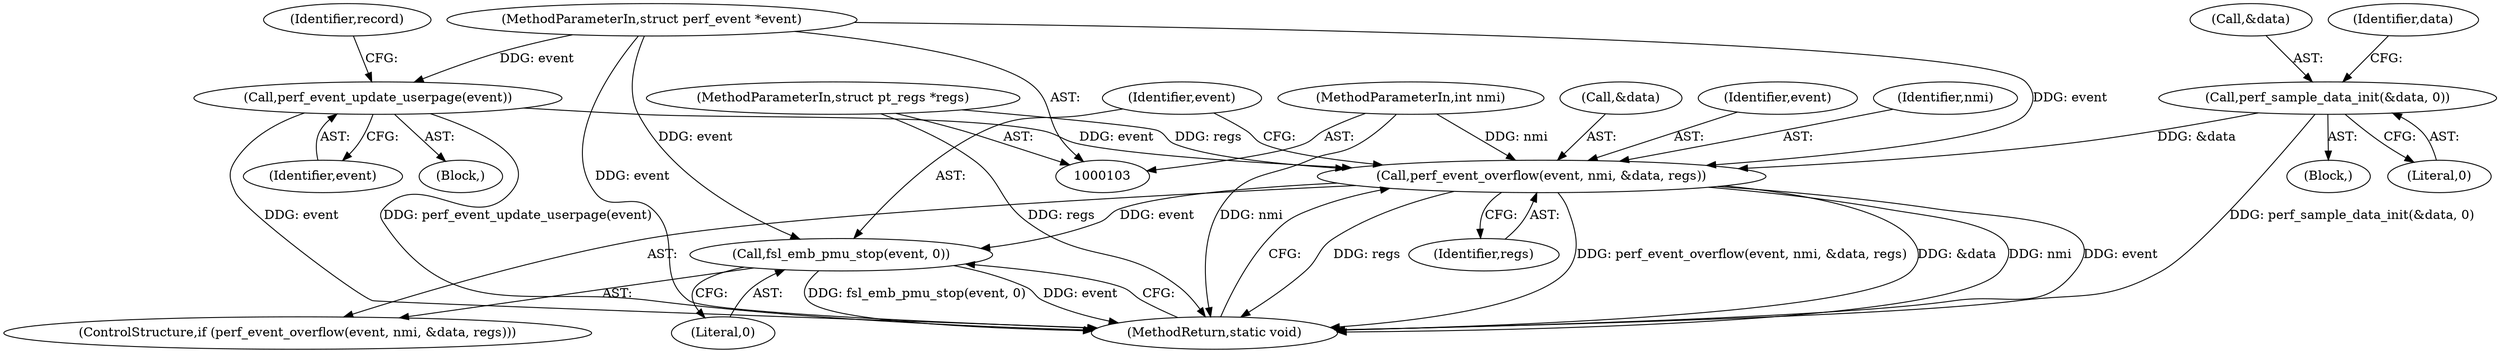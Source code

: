 digraph "1_linux_a8b0ca17b80e92faab46ee7179ba9e99ccb61233_18@del" {
"1000255" [label="(Call,perf_event_overflow(event, nmi, &data, regs))"];
"1000235" [label="(Call,perf_event_update_userpage(event))"];
"1000104" [label="(MethodParameterIn,struct perf_event *event)"];
"1000107" [label="(MethodParameterIn,int nmi)"];
"1000241" [label="(Call,perf_sample_data_init(&data, 0))"];
"1000106" [label="(MethodParameterIn,struct pt_regs *regs)"];
"1000261" [label="(Call,fsl_emb_pmu_stop(event, 0))"];
"1000242" [label="(Call,&data)"];
"1000262" [label="(Identifier,event)"];
"1000235" [label="(Call,perf_event_update_userpage(event))"];
"1000107" [label="(MethodParameterIn,int nmi)"];
"1000106" [label="(MethodParameterIn,struct pt_regs *regs)"];
"1000263" [label="(Literal,0)"];
"1000108" [label="(Block,)"];
"1000260" [label="(Identifier,regs)"];
"1000258" [label="(Call,&data)"];
"1000261" [label="(Call,fsl_emb_pmu_stop(event, 0))"];
"1000264" [label="(MethodReturn,static void)"];
"1000254" [label="(ControlStructure,if (perf_event_overflow(event, nmi, &data, regs)))"];
"1000239" [label="(Block,)"];
"1000236" [label="(Identifier,event)"];
"1000244" [label="(Literal,0)"];
"1000256" [label="(Identifier,event)"];
"1000104" [label="(MethodParameterIn,struct perf_event *event)"];
"1000241" [label="(Call,perf_sample_data_init(&data, 0))"];
"1000247" [label="(Identifier,data)"];
"1000255" [label="(Call,perf_event_overflow(event, nmi, &data, regs))"];
"1000257" [label="(Identifier,nmi)"];
"1000238" [label="(Identifier,record)"];
"1000255" -> "1000254"  [label="AST: "];
"1000255" -> "1000260"  [label="CFG: "];
"1000256" -> "1000255"  [label="AST: "];
"1000257" -> "1000255"  [label="AST: "];
"1000258" -> "1000255"  [label="AST: "];
"1000260" -> "1000255"  [label="AST: "];
"1000262" -> "1000255"  [label="CFG: "];
"1000264" -> "1000255"  [label="CFG: "];
"1000255" -> "1000264"  [label="DDG: regs"];
"1000255" -> "1000264"  [label="DDG: perf_event_overflow(event, nmi, &data, regs)"];
"1000255" -> "1000264"  [label="DDG: &data"];
"1000255" -> "1000264"  [label="DDG: nmi"];
"1000255" -> "1000264"  [label="DDG: event"];
"1000235" -> "1000255"  [label="DDG: event"];
"1000104" -> "1000255"  [label="DDG: event"];
"1000107" -> "1000255"  [label="DDG: nmi"];
"1000241" -> "1000255"  [label="DDG: &data"];
"1000106" -> "1000255"  [label="DDG: regs"];
"1000255" -> "1000261"  [label="DDG: event"];
"1000235" -> "1000108"  [label="AST: "];
"1000235" -> "1000236"  [label="CFG: "];
"1000236" -> "1000235"  [label="AST: "];
"1000238" -> "1000235"  [label="CFG: "];
"1000235" -> "1000264"  [label="DDG: event"];
"1000235" -> "1000264"  [label="DDG: perf_event_update_userpage(event)"];
"1000104" -> "1000235"  [label="DDG: event"];
"1000104" -> "1000103"  [label="AST: "];
"1000104" -> "1000264"  [label="DDG: event"];
"1000104" -> "1000261"  [label="DDG: event"];
"1000107" -> "1000103"  [label="AST: "];
"1000107" -> "1000264"  [label="DDG: nmi"];
"1000241" -> "1000239"  [label="AST: "];
"1000241" -> "1000244"  [label="CFG: "];
"1000242" -> "1000241"  [label="AST: "];
"1000244" -> "1000241"  [label="AST: "];
"1000247" -> "1000241"  [label="CFG: "];
"1000241" -> "1000264"  [label="DDG: perf_sample_data_init(&data, 0)"];
"1000106" -> "1000103"  [label="AST: "];
"1000106" -> "1000264"  [label="DDG: regs"];
"1000261" -> "1000254"  [label="AST: "];
"1000261" -> "1000263"  [label="CFG: "];
"1000262" -> "1000261"  [label="AST: "];
"1000263" -> "1000261"  [label="AST: "];
"1000264" -> "1000261"  [label="CFG: "];
"1000261" -> "1000264"  [label="DDG: fsl_emb_pmu_stop(event, 0)"];
"1000261" -> "1000264"  [label="DDG: event"];
}
